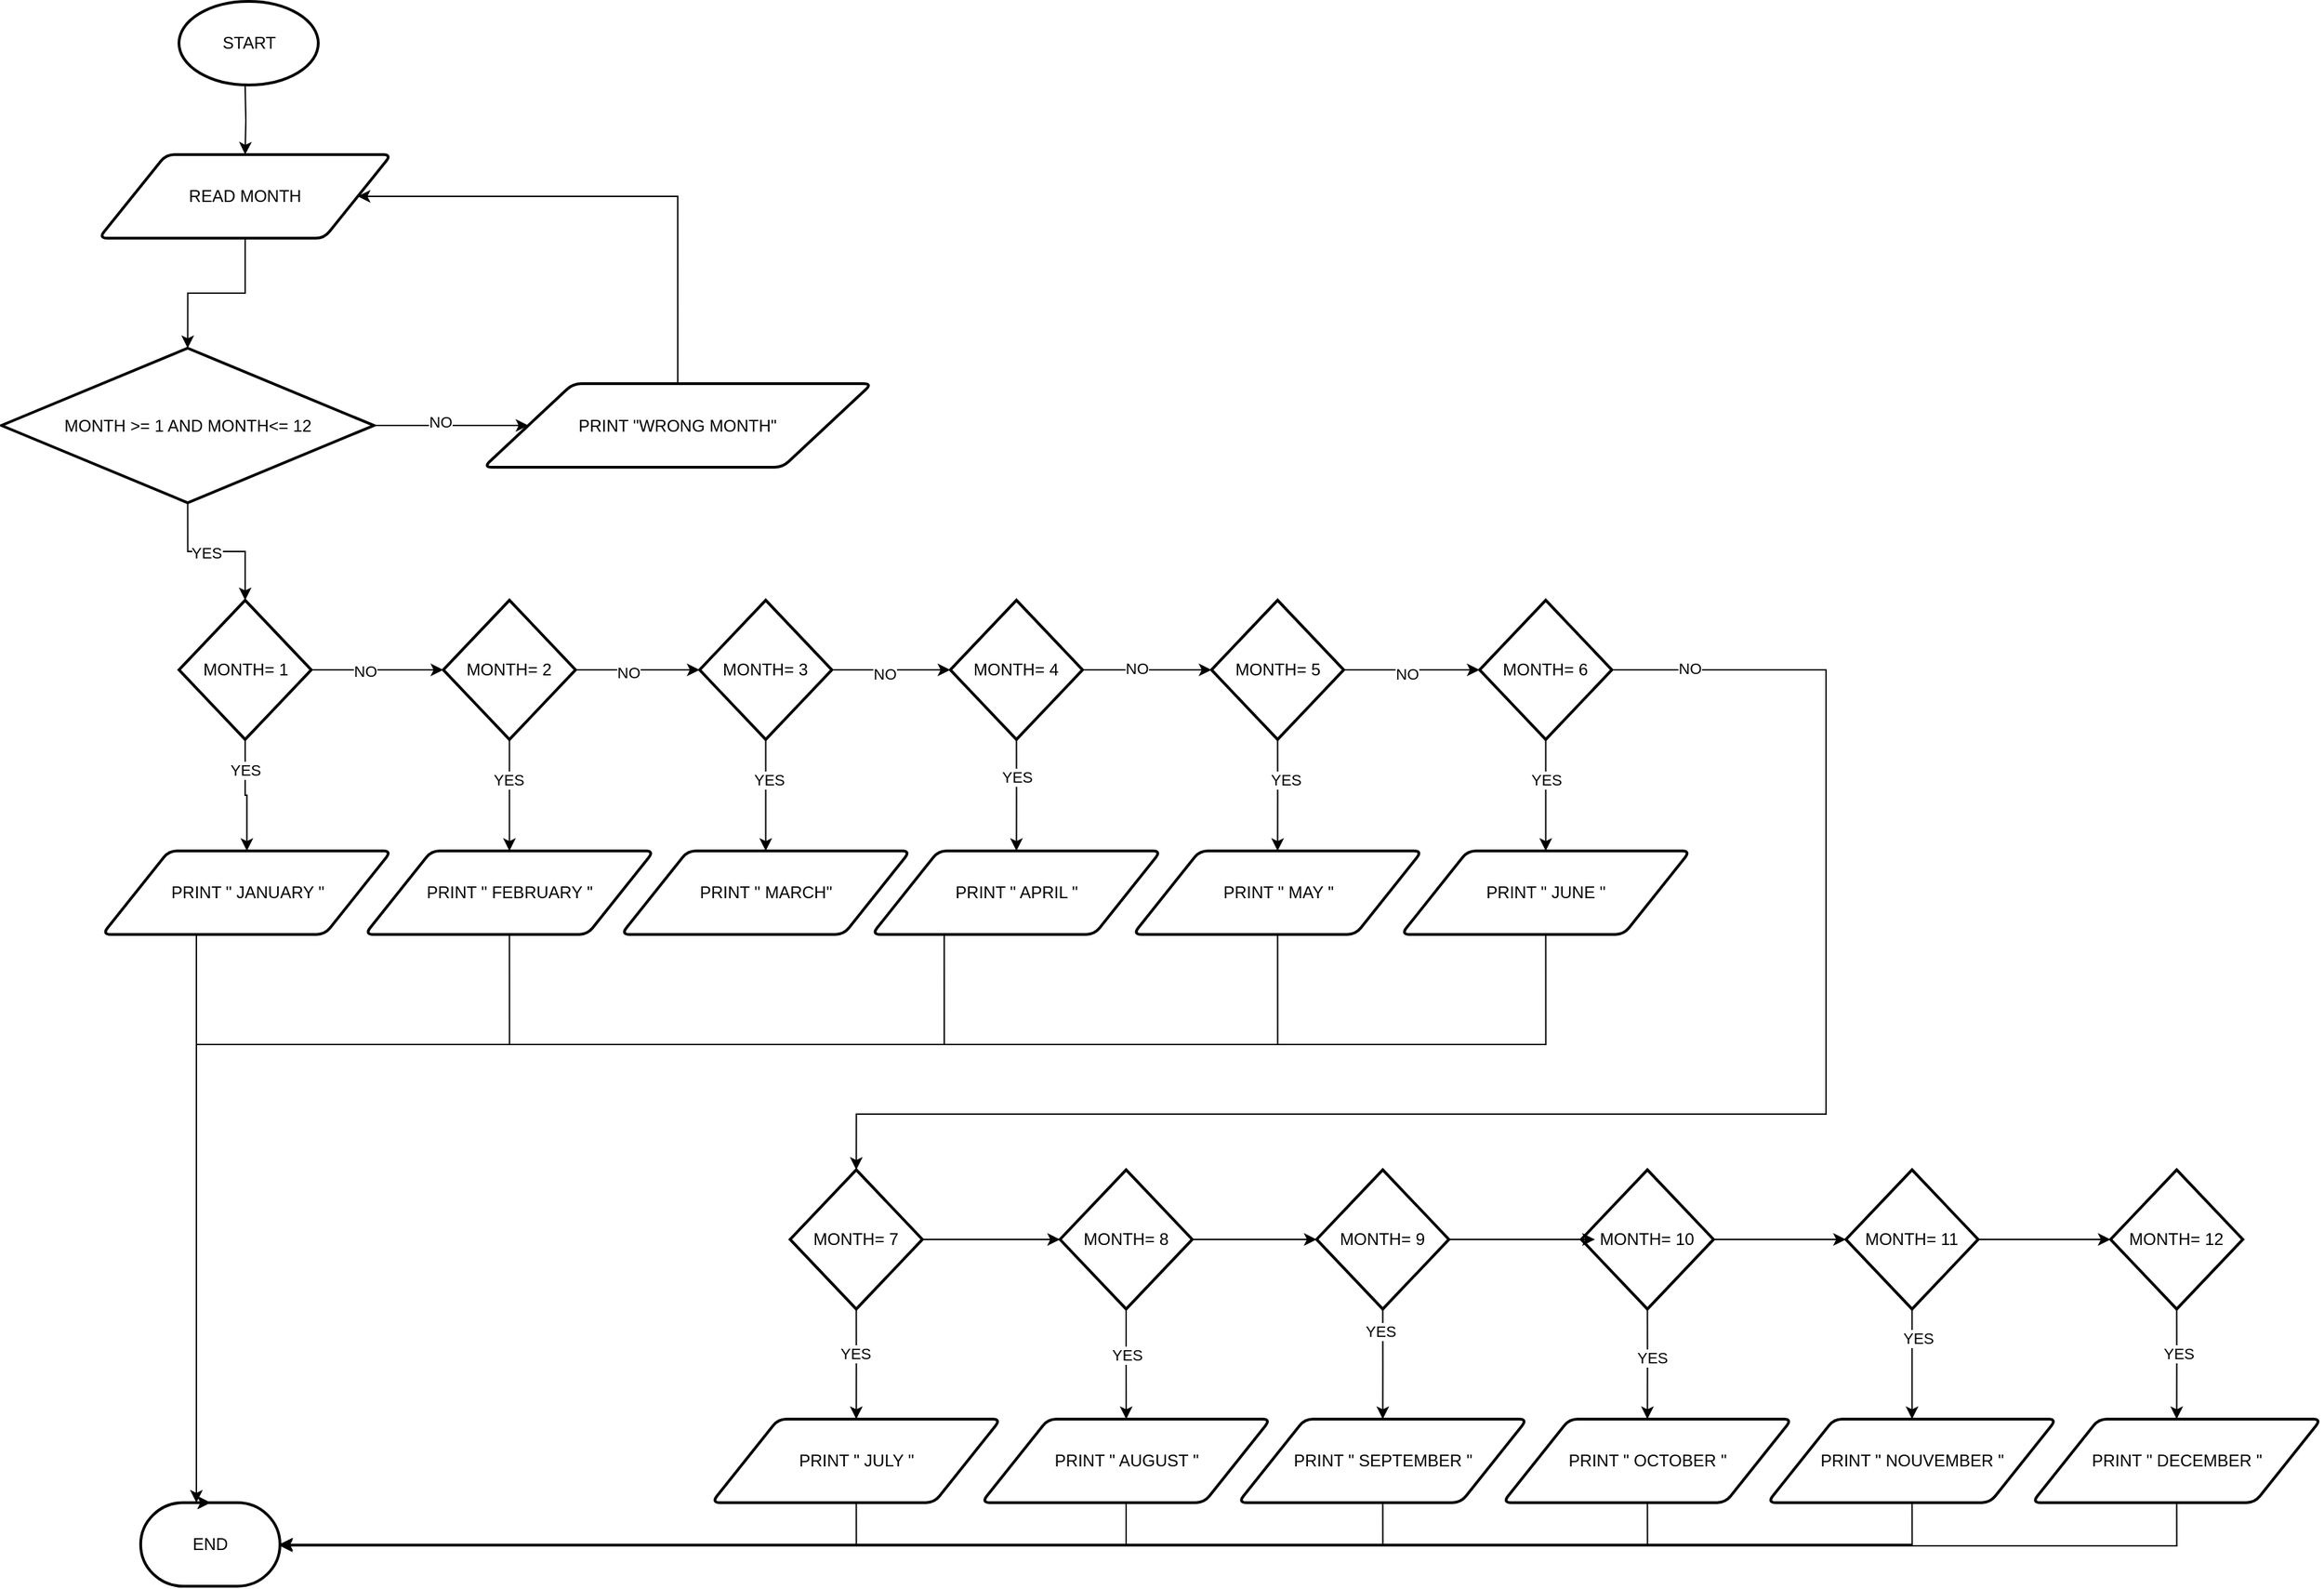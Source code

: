 <mxfile version="26.0.4">
  <diagram id="C5RBs43oDa-KdzZeNtuy" name="Page-1">
    <mxGraphModel dx="2867" dy="1178" grid="1" gridSize="10" guides="1" tooltips="1" connect="1" arrows="1" fold="1" page="1" pageScale="1" pageWidth="827" pageHeight="1169" math="0" shadow="0">
      <root>
        <mxCell id="WIyWlLk6GJQsqaUBKTNV-0" />
        <mxCell id="WIyWlLk6GJQsqaUBKTNV-1" parent="WIyWlLk6GJQsqaUBKTNV-0" />
        <mxCell id="0vWYwco79I7wmp7xxKqI-1" style="edgeStyle=orthogonalEdgeStyle;rounded=0;orthogonalLoop=1;jettySize=auto;html=1;exitX=0.5;exitY=1;exitDx=0;exitDy=0;exitPerimeter=0;entryX=0.5;entryY=0;entryDx=0;entryDy=0;" edge="1" parent="WIyWlLk6GJQsqaUBKTNV-1" target="0vWYwco79I7wmp7xxKqI-3">
          <mxGeometry relative="1" as="geometry">
            <mxPoint x="205" y="151" as="sourcePoint" />
          </mxGeometry>
        </mxCell>
        <mxCell id="0vWYwco79I7wmp7xxKqI-2" value="START" style="strokeWidth=2;html=1;shape=mxgraph.flowchart.start_1;whiteSpace=wrap;" vertex="1" parent="WIyWlLk6GJQsqaUBKTNV-1">
          <mxGeometry x="157.5" y="91" width="100" height="60" as="geometry" />
        </mxCell>
        <mxCell id="0vWYwco79I7wmp7xxKqI-3" value="READ MONTH" style="shape=parallelogram;html=1;strokeWidth=2;perimeter=parallelogramPerimeter;whiteSpace=wrap;rounded=1;arcSize=12;size=0.23;" vertex="1" parent="WIyWlLk6GJQsqaUBKTNV-1">
          <mxGeometry x="100" y="201" width="210" height="60" as="geometry" />
        </mxCell>
        <mxCell id="0vWYwco79I7wmp7xxKqI-4" style="edgeStyle=orthogonalEdgeStyle;rounded=0;orthogonalLoop=1;jettySize=auto;html=1;exitX=0.5;exitY=1;exitDx=0;exitDy=0;exitPerimeter=0;" edge="1" parent="WIyWlLk6GJQsqaUBKTNV-1" source="0vWYwco79I7wmp7xxKqI-6" target="0vWYwco79I7wmp7xxKqI-30">
          <mxGeometry relative="1" as="geometry" />
        </mxCell>
        <mxCell id="0vWYwco79I7wmp7xxKqI-5" value="YES" style="edgeLabel;html=1;align=center;verticalAlign=middle;resizable=0;points=[];" vertex="1" connectable="0" parent="0vWYwco79I7wmp7xxKqI-4">
          <mxGeometry x="-0.472" relative="1" as="geometry">
            <mxPoint as="offset" />
          </mxGeometry>
        </mxCell>
        <mxCell id="0vWYwco79I7wmp7xxKqI-6" value="MONTH= 1" style="strokeWidth=2;html=1;shape=mxgraph.flowchart.decision;whiteSpace=wrap;" vertex="1" parent="WIyWlLk6GJQsqaUBKTNV-1">
          <mxGeometry x="157.5" y="521" width="95" height="100" as="geometry" />
        </mxCell>
        <mxCell id="0vWYwco79I7wmp7xxKqI-7" style="edgeStyle=orthogonalEdgeStyle;rounded=0;orthogonalLoop=1;jettySize=auto;html=1;exitX=1;exitY=0.5;exitDx=0;exitDy=0;exitPerimeter=0;" edge="1" parent="WIyWlLk6GJQsqaUBKTNV-1" source="0vWYwco79I7wmp7xxKqI-11" target="0vWYwco79I7wmp7xxKqI-14">
          <mxGeometry relative="1" as="geometry" />
        </mxCell>
        <mxCell id="0vWYwco79I7wmp7xxKqI-8" value="NO" style="edgeLabel;html=1;align=center;verticalAlign=middle;resizable=0;points=[];" vertex="1" connectable="0" parent="0vWYwco79I7wmp7xxKqI-7">
          <mxGeometry x="-0.174" y="-2" relative="1" as="geometry">
            <mxPoint as="offset" />
          </mxGeometry>
        </mxCell>
        <mxCell id="0vWYwco79I7wmp7xxKqI-9" style="edgeStyle=orthogonalEdgeStyle;rounded=0;orthogonalLoop=1;jettySize=auto;html=1;exitX=0.5;exitY=1;exitDx=0;exitDy=0;exitPerimeter=0;entryX=0.5;entryY=0;entryDx=0;entryDy=0;" edge="1" parent="WIyWlLk6GJQsqaUBKTNV-1" source="0vWYwco79I7wmp7xxKqI-11" target="0vWYwco79I7wmp7xxKqI-29">
          <mxGeometry relative="1" as="geometry" />
        </mxCell>
        <mxCell id="0vWYwco79I7wmp7xxKqI-10" value="YES" style="edgeLabel;html=1;align=center;verticalAlign=middle;resizable=0;points=[];" vertex="1" connectable="0" parent="0vWYwco79I7wmp7xxKqI-9">
          <mxGeometry x="-0.28" y="-1" relative="1" as="geometry">
            <mxPoint as="offset" />
          </mxGeometry>
        </mxCell>
        <mxCell id="0vWYwco79I7wmp7xxKqI-11" value="MONTH= 2" style="strokeWidth=2;html=1;shape=mxgraph.flowchart.decision;whiteSpace=wrap;" vertex="1" parent="WIyWlLk6GJQsqaUBKTNV-1">
          <mxGeometry x="347.25" y="521" width="95" height="100" as="geometry" />
        </mxCell>
        <mxCell id="0vWYwco79I7wmp7xxKqI-12" style="edgeStyle=orthogonalEdgeStyle;rounded=0;orthogonalLoop=1;jettySize=auto;html=1;exitX=0.5;exitY=1;exitDx=0;exitDy=0;exitPerimeter=0;entryX=0.5;entryY=0;entryDx=0;entryDy=0;" edge="1" parent="WIyWlLk6GJQsqaUBKTNV-1" source="0vWYwco79I7wmp7xxKqI-14" target="0vWYwco79I7wmp7xxKqI-32">
          <mxGeometry relative="1" as="geometry" />
        </mxCell>
        <mxCell id="0vWYwco79I7wmp7xxKqI-13" value="YES" style="edgeLabel;html=1;align=center;verticalAlign=middle;resizable=0;points=[];" vertex="1" connectable="0" parent="0vWYwco79I7wmp7xxKqI-12">
          <mxGeometry x="-0.28" y="2" relative="1" as="geometry">
            <mxPoint as="offset" />
          </mxGeometry>
        </mxCell>
        <mxCell id="0vWYwco79I7wmp7xxKqI-14" value="MONTH= 3" style="strokeWidth=2;html=1;shape=mxgraph.flowchart.decision;whiteSpace=wrap;" vertex="1" parent="WIyWlLk6GJQsqaUBKTNV-1">
          <mxGeometry x="531.25" y="521" width="95" height="100" as="geometry" />
        </mxCell>
        <mxCell id="0vWYwco79I7wmp7xxKqI-15" style="edgeStyle=orthogonalEdgeStyle;rounded=0;orthogonalLoop=1;jettySize=auto;html=1;exitX=1;exitY=0.5;exitDx=0;exitDy=0;exitPerimeter=0;" edge="1" parent="WIyWlLk6GJQsqaUBKTNV-1" source="0vWYwco79I7wmp7xxKqI-19" target="0vWYwco79I7wmp7xxKqI-22">
          <mxGeometry relative="1" as="geometry" />
        </mxCell>
        <mxCell id="0vWYwco79I7wmp7xxKqI-16" value="NO" style="edgeLabel;html=1;align=center;verticalAlign=middle;resizable=0;points=[];" vertex="1" connectable="0" parent="0vWYwco79I7wmp7xxKqI-15">
          <mxGeometry x="-0.179" y="1" relative="1" as="geometry">
            <mxPoint as="offset" />
          </mxGeometry>
        </mxCell>
        <mxCell id="0vWYwco79I7wmp7xxKqI-17" style="edgeStyle=orthogonalEdgeStyle;rounded=0;orthogonalLoop=1;jettySize=auto;html=1;exitX=0.5;exitY=1;exitDx=0;exitDy=0;exitPerimeter=0;" edge="1" parent="WIyWlLk6GJQsqaUBKTNV-1" source="0vWYwco79I7wmp7xxKqI-19" target="0vWYwco79I7wmp7xxKqI-33">
          <mxGeometry relative="1" as="geometry" />
        </mxCell>
        <mxCell id="0vWYwco79I7wmp7xxKqI-18" value="YES" style="edgeLabel;html=1;align=center;verticalAlign=middle;resizable=0;points=[];" vertex="1" connectable="0" parent="0vWYwco79I7wmp7xxKqI-17">
          <mxGeometry x="-0.33" relative="1" as="geometry">
            <mxPoint as="offset" />
          </mxGeometry>
        </mxCell>
        <mxCell id="0vWYwco79I7wmp7xxKqI-19" value="MONTH= 4" style="strokeWidth=2;html=1;shape=mxgraph.flowchart.decision;whiteSpace=wrap;" vertex="1" parent="WIyWlLk6GJQsqaUBKTNV-1">
          <mxGeometry x="711.25" y="521" width="95" height="100" as="geometry" />
        </mxCell>
        <mxCell id="0vWYwco79I7wmp7xxKqI-20" style="edgeStyle=orthogonalEdgeStyle;rounded=0;orthogonalLoop=1;jettySize=auto;html=1;exitX=0.5;exitY=1;exitDx=0;exitDy=0;exitPerimeter=0;" edge="1" parent="WIyWlLk6GJQsqaUBKTNV-1" source="0vWYwco79I7wmp7xxKqI-22" target="0vWYwco79I7wmp7xxKqI-34">
          <mxGeometry relative="1" as="geometry" />
        </mxCell>
        <mxCell id="0vWYwco79I7wmp7xxKqI-21" value="YES" style="edgeLabel;html=1;align=center;verticalAlign=middle;resizable=0;points=[];" vertex="1" connectable="0" parent="0vWYwco79I7wmp7xxKqI-20">
          <mxGeometry x="-0.28" y="5" relative="1" as="geometry">
            <mxPoint as="offset" />
          </mxGeometry>
        </mxCell>
        <mxCell id="0vWYwco79I7wmp7xxKqI-22" value="MONTH= 5" style="strokeWidth=2;html=1;shape=mxgraph.flowchart.decision;whiteSpace=wrap;" vertex="1" parent="WIyWlLk6GJQsqaUBKTNV-1">
          <mxGeometry x="898.75" y="521" width="95" height="100" as="geometry" />
        </mxCell>
        <mxCell id="0vWYwco79I7wmp7xxKqI-23" style="edgeStyle=orthogonalEdgeStyle;rounded=0;orthogonalLoop=1;jettySize=auto;html=1;exitX=0.5;exitY=1;exitDx=0;exitDy=0;exitPerimeter=0;entryX=0.5;entryY=0;entryDx=0;entryDy=0;" edge="1" parent="WIyWlLk6GJQsqaUBKTNV-1" source="0vWYwco79I7wmp7xxKqI-25" target="0vWYwco79I7wmp7xxKqI-36">
          <mxGeometry relative="1" as="geometry" />
        </mxCell>
        <mxCell id="0vWYwco79I7wmp7xxKqI-24" value="YES" style="edgeLabel;html=1;align=center;verticalAlign=middle;resizable=0;points=[];" vertex="1" connectable="0" parent="0vWYwco79I7wmp7xxKqI-23">
          <mxGeometry x="-0.28" relative="1" as="geometry">
            <mxPoint as="offset" />
          </mxGeometry>
        </mxCell>
        <mxCell id="0vWYwco79I7wmp7xxKqI-25" value="MONTH= 6" style="strokeWidth=2;html=1;shape=mxgraph.flowchart.decision;whiteSpace=wrap;" vertex="1" parent="WIyWlLk6GJQsqaUBKTNV-1">
          <mxGeometry x="1091.25" y="521" width="95" height="100" as="geometry" />
        </mxCell>
        <mxCell id="0vWYwco79I7wmp7xxKqI-29" value="PRINT &quot; FEBRUARY &quot;" style="shape=parallelogram;html=1;strokeWidth=2;perimeter=parallelogramPerimeter;whiteSpace=wrap;rounded=1;arcSize=12;size=0.23;" vertex="1" parent="WIyWlLk6GJQsqaUBKTNV-1">
          <mxGeometry x="291" y="701" width="207.5" height="60" as="geometry" />
        </mxCell>
        <mxCell id="0vWYwco79I7wmp7xxKqI-116" style="edgeStyle=orthogonalEdgeStyle;rounded=0;orthogonalLoop=1;jettySize=auto;html=1;exitX=0.5;exitY=1;exitDx=0;exitDy=0;" edge="1" parent="WIyWlLk6GJQsqaUBKTNV-1" source="0vWYwco79I7wmp7xxKqI-30" target="0vWYwco79I7wmp7xxKqI-109">
          <mxGeometry relative="1" as="geometry">
            <Array as="points">
              <mxPoint x="170" y="761" />
            </Array>
          </mxGeometry>
        </mxCell>
        <mxCell id="0vWYwco79I7wmp7xxKqI-30" value="PRINT &quot; JANUARY &quot;" style="shape=parallelogram;html=1;strokeWidth=2;perimeter=parallelogramPerimeter;whiteSpace=wrap;rounded=1;arcSize=12;size=0.23;" vertex="1" parent="WIyWlLk6GJQsqaUBKTNV-1">
          <mxGeometry x="102.5" y="701" width="207.5" height="60" as="geometry" />
        </mxCell>
        <mxCell id="0vWYwco79I7wmp7xxKqI-32" value="PRINT &quot; MARCH&quot;" style="shape=parallelogram;html=1;strokeWidth=2;perimeter=parallelogramPerimeter;whiteSpace=wrap;rounded=1;arcSize=12;size=0.23;" vertex="1" parent="WIyWlLk6GJQsqaUBKTNV-1">
          <mxGeometry x="475" y="701" width="207.5" height="60" as="geometry" />
        </mxCell>
        <mxCell id="0vWYwco79I7wmp7xxKqI-33" value="PRINT &quot; APRIL &quot;" style="shape=parallelogram;html=1;strokeWidth=2;perimeter=parallelogramPerimeter;whiteSpace=wrap;rounded=1;arcSize=12;size=0.23;" vertex="1" parent="WIyWlLk6GJQsqaUBKTNV-1">
          <mxGeometry x="655" y="701" width="207.5" height="60" as="geometry" />
        </mxCell>
        <mxCell id="0vWYwco79I7wmp7xxKqI-34" value="PRINT &quot; MAY &quot;" style="shape=parallelogram;html=1;strokeWidth=2;perimeter=parallelogramPerimeter;whiteSpace=wrap;rounded=1;arcSize=12;size=0.23;" vertex="1" parent="WIyWlLk6GJQsqaUBKTNV-1">
          <mxGeometry x="842.5" y="701" width="207.5" height="60" as="geometry" />
        </mxCell>
        <mxCell id="0vWYwco79I7wmp7xxKqI-36" value="PRINT &quot; JUNE &quot;" style="shape=parallelogram;html=1;strokeWidth=2;perimeter=parallelogramPerimeter;whiteSpace=wrap;rounded=1;arcSize=12;size=0.23;" vertex="1" parent="WIyWlLk6GJQsqaUBKTNV-1">
          <mxGeometry x="1035" y="701" width="207.5" height="60" as="geometry" />
        </mxCell>
        <mxCell id="0vWYwco79I7wmp7xxKqI-38" style="edgeStyle=orthogonalEdgeStyle;rounded=0;orthogonalLoop=1;jettySize=auto;html=1;exitX=1;exitY=0.5;exitDx=0;exitDy=0;exitPerimeter=0;entryX=0;entryY=0.5;entryDx=0;entryDy=0;entryPerimeter=0;" edge="1" parent="WIyWlLk6GJQsqaUBKTNV-1" source="0vWYwco79I7wmp7xxKqI-6" target="0vWYwco79I7wmp7xxKqI-11">
          <mxGeometry relative="1" as="geometry" />
        </mxCell>
        <mxCell id="0vWYwco79I7wmp7xxKqI-39" value="NO" style="edgeLabel;html=1;align=center;verticalAlign=middle;resizable=0;points=[];" vertex="1" connectable="0" parent="0vWYwco79I7wmp7xxKqI-38">
          <mxGeometry x="-0.187" y="-1" relative="1" as="geometry">
            <mxPoint as="offset" />
          </mxGeometry>
        </mxCell>
        <mxCell id="0vWYwco79I7wmp7xxKqI-40" style="edgeStyle=orthogonalEdgeStyle;rounded=0;orthogonalLoop=1;jettySize=auto;html=1;exitX=1;exitY=0.5;exitDx=0;exitDy=0;exitPerimeter=0;entryX=0;entryY=0.5;entryDx=0;entryDy=0;entryPerimeter=0;" edge="1" parent="WIyWlLk6GJQsqaUBKTNV-1" source="0vWYwco79I7wmp7xxKqI-14" target="0vWYwco79I7wmp7xxKqI-19">
          <mxGeometry relative="1" as="geometry" />
        </mxCell>
        <mxCell id="0vWYwco79I7wmp7xxKqI-41" value="NO" style="edgeLabel;html=1;align=center;verticalAlign=middle;resizable=0;points=[];" vertex="1" connectable="0" parent="0vWYwco79I7wmp7xxKqI-40">
          <mxGeometry x="-0.112" y="-3" relative="1" as="geometry">
            <mxPoint as="offset" />
          </mxGeometry>
        </mxCell>
        <mxCell id="0vWYwco79I7wmp7xxKqI-42" style="edgeStyle=orthogonalEdgeStyle;rounded=0;orthogonalLoop=1;jettySize=auto;html=1;exitX=1;exitY=0.5;exitDx=0;exitDy=0;exitPerimeter=0;entryX=0;entryY=0.5;entryDx=0;entryDy=0;entryPerimeter=0;" edge="1" parent="WIyWlLk6GJQsqaUBKTNV-1" source="0vWYwco79I7wmp7xxKqI-22" target="0vWYwco79I7wmp7xxKqI-25">
          <mxGeometry relative="1" as="geometry" />
        </mxCell>
        <mxCell id="0vWYwco79I7wmp7xxKqI-43" value="NO" style="edgeLabel;html=1;align=center;verticalAlign=middle;resizable=0;points=[];" vertex="1" connectable="0" parent="0vWYwco79I7wmp7xxKqI-42">
          <mxGeometry x="-0.088" y="-3" relative="1" as="geometry">
            <mxPoint as="offset" />
          </mxGeometry>
        </mxCell>
        <mxCell id="0vWYwco79I7wmp7xxKqI-52" style="edgeStyle=orthogonalEdgeStyle;rounded=0;orthogonalLoop=1;jettySize=auto;html=1;exitX=1;exitY=0.5;exitDx=0;exitDy=0;exitPerimeter=0;entryX=0;entryY=0.5;entryDx=0;entryDy=0;" edge="1" parent="WIyWlLk6GJQsqaUBKTNV-1" source="0vWYwco79I7wmp7xxKqI-54" target="0vWYwco79I7wmp7xxKqI-59">
          <mxGeometry relative="1" as="geometry">
            <Array as="points">
              <mxPoint x="337" y="396" />
              <mxPoint x="408" y="396" />
            </Array>
          </mxGeometry>
        </mxCell>
        <mxCell id="0vWYwco79I7wmp7xxKqI-53" value="NO" style="edgeLabel;html=1;align=center;verticalAlign=middle;resizable=0;points=[];" vertex="1" connectable="0" parent="0vWYwco79I7wmp7xxKqI-52">
          <mxGeometry x="-0.141" y="3" relative="1" as="geometry">
            <mxPoint as="offset" />
          </mxGeometry>
        </mxCell>
        <mxCell id="0vWYwco79I7wmp7xxKqI-54" value="MONTH &amp;gt;= 1 AND MONTH&amp;lt;= 12" style="strokeWidth=2;html=1;shape=mxgraph.flowchart.decision;whiteSpace=wrap;" vertex="1" parent="WIyWlLk6GJQsqaUBKTNV-1">
          <mxGeometry x="30" y="340" width="267.5" height="111" as="geometry" />
        </mxCell>
        <mxCell id="0vWYwco79I7wmp7xxKqI-55" style="edgeStyle=orthogonalEdgeStyle;rounded=0;orthogonalLoop=1;jettySize=auto;html=1;exitX=0.5;exitY=1;exitDx=0;exitDy=0;entryX=0.5;entryY=0;entryDx=0;entryDy=0;entryPerimeter=0;" edge="1" parent="WIyWlLk6GJQsqaUBKTNV-1" source="0vWYwco79I7wmp7xxKqI-3" target="0vWYwco79I7wmp7xxKqI-54">
          <mxGeometry relative="1" as="geometry" />
        </mxCell>
        <mxCell id="0vWYwco79I7wmp7xxKqI-56" style="edgeStyle=orthogonalEdgeStyle;rounded=0;orthogonalLoop=1;jettySize=auto;html=1;exitX=0.5;exitY=1;exitDx=0;exitDy=0;exitPerimeter=0;entryX=0.5;entryY=0;entryDx=0;entryDy=0;entryPerimeter=0;" edge="1" parent="WIyWlLk6GJQsqaUBKTNV-1" source="0vWYwco79I7wmp7xxKqI-54" target="0vWYwco79I7wmp7xxKqI-6">
          <mxGeometry relative="1" as="geometry" />
        </mxCell>
        <mxCell id="0vWYwco79I7wmp7xxKqI-57" value="YES" style="edgeLabel;html=1;align=center;verticalAlign=middle;resizable=0;points=[];" vertex="1" connectable="0" parent="0vWYwco79I7wmp7xxKqI-56">
          <mxGeometry x="-0.141" y="-1" relative="1" as="geometry">
            <mxPoint as="offset" />
          </mxGeometry>
        </mxCell>
        <mxCell id="0vWYwco79I7wmp7xxKqI-58" style="edgeStyle=orthogonalEdgeStyle;rounded=0;orthogonalLoop=1;jettySize=auto;html=1;exitX=0.5;exitY=0;exitDx=0;exitDy=0;entryX=1;entryY=0.5;entryDx=0;entryDy=0;" edge="1" parent="WIyWlLk6GJQsqaUBKTNV-1" source="0vWYwco79I7wmp7xxKqI-59" target="0vWYwco79I7wmp7xxKqI-3">
          <mxGeometry relative="1" as="geometry">
            <Array as="points">
              <mxPoint x="516" y="231" />
            </Array>
          </mxGeometry>
        </mxCell>
        <mxCell id="0vWYwco79I7wmp7xxKqI-59" value="PRINT &quot;WRONG MONTH&quot;" style="shape=parallelogram;html=1;strokeWidth=2;perimeter=parallelogramPerimeter;whiteSpace=wrap;rounded=1;arcSize=12;size=0.23;" vertex="1" parent="WIyWlLk6GJQsqaUBKTNV-1">
          <mxGeometry x="376.25" y="365.5" width="278.75" height="60" as="geometry" />
        </mxCell>
        <mxCell id="0vWYwco79I7wmp7xxKqI-85" style="edgeStyle=orthogonalEdgeStyle;rounded=0;orthogonalLoop=1;jettySize=auto;html=1;exitX=0.5;exitY=1;exitDx=0;exitDy=0;exitPerimeter=0;" edge="1" parent="WIyWlLk6GJQsqaUBKTNV-1" source="0vWYwco79I7wmp7xxKqI-87" target="0vWYwco79I7wmp7xxKqI-88">
          <mxGeometry relative="1" as="geometry" />
        </mxCell>
        <mxCell id="0vWYwco79I7wmp7xxKqI-86" value="YES" style="edgeLabel;html=1;align=center;verticalAlign=middle;resizable=0;points=[];" vertex="1" connectable="0" parent="0vWYwco79I7wmp7xxKqI-85">
          <mxGeometry x="-0.208" y="-1" relative="1" as="geometry">
            <mxPoint as="offset" />
          </mxGeometry>
        </mxCell>
        <mxCell id="0vWYwco79I7wmp7xxKqI-87" value="MONTH= 7" style="strokeWidth=2;html=1;shape=mxgraph.flowchart.decision;whiteSpace=wrap;" vertex="1" parent="WIyWlLk6GJQsqaUBKTNV-1">
          <mxGeometry x="596.25" y="930" width="95" height="100" as="geometry" />
        </mxCell>
        <mxCell id="0vWYwco79I7wmp7xxKqI-110" style="edgeStyle=orthogonalEdgeStyle;rounded=0;orthogonalLoop=1;jettySize=auto;html=1;exitX=0.5;exitY=1;exitDx=0;exitDy=0;" edge="1" parent="WIyWlLk6GJQsqaUBKTNV-1" source="0vWYwco79I7wmp7xxKqI-88" target="0vWYwco79I7wmp7xxKqI-109">
          <mxGeometry relative="1" as="geometry" />
        </mxCell>
        <mxCell id="0vWYwco79I7wmp7xxKqI-88" value="PRINT &quot; JULY &quot;" style="shape=parallelogram;html=1;strokeWidth=2;perimeter=parallelogramPerimeter;whiteSpace=wrap;rounded=1;arcSize=12;size=0.23;" vertex="1" parent="WIyWlLk6GJQsqaUBKTNV-1">
          <mxGeometry x="540" y="1109" width="207.5" height="60" as="geometry" />
        </mxCell>
        <mxCell id="0vWYwco79I7wmp7xxKqI-89" style="edgeStyle=orthogonalEdgeStyle;rounded=0;orthogonalLoop=1;jettySize=auto;html=1;exitX=0.5;exitY=1;exitDx=0;exitDy=0;exitPerimeter=0;" edge="1" parent="WIyWlLk6GJQsqaUBKTNV-1" source="0vWYwco79I7wmp7xxKqI-90" target="0vWYwco79I7wmp7xxKqI-91">
          <mxGeometry relative="1" as="geometry" />
        </mxCell>
        <mxCell id="0vWYwco79I7wmp7xxKqI-123" value="YES" style="edgeLabel;html=1;align=center;verticalAlign=middle;resizable=0;points=[];" vertex="1" connectable="0" parent="0vWYwco79I7wmp7xxKqI-89">
          <mxGeometry x="-0.179" relative="1" as="geometry">
            <mxPoint as="offset" />
          </mxGeometry>
        </mxCell>
        <mxCell id="0vWYwco79I7wmp7xxKqI-90" value="MONTH= 8" style="strokeWidth=2;html=1;shape=mxgraph.flowchart.decision;whiteSpace=wrap;" vertex="1" parent="WIyWlLk6GJQsqaUBKTNV-1">
          <mxGeometry x="790" y="930" width="95" height="100" as="geometry" />
        </mxCell>
        <mxCell id="0vWYwco79I7wmp7xxKqI-91" value="PRINT &quot; AUGUST &quot;" style="shape=parallelogram;html=1;strokeWidth=2;perimeter=parallelogramPerimeter;whiteSpace=wrap;rounded=1;arcSize=12;size=0.23;" vertex="1" parent="WIyWlLk6GJQsqaUBKTNV-1">
          <mxGeometry x="733.75" y="1109" width="207.5" height="60" as="geometry" />
        </mxCell>
        <mxCell id="0vWYwco79I7wmp7xxKqI-92" style="edgeStyle=orthogonalEdgeStyle;rounded=0;orthogonalLoop=1;jettySize=auto;html=1;exitX=0.5;exitY=1;exitDx=0;exitDy=0;exitPerimeter=0;" edge="1" parent="WIyWlLk6GJQsqaUBKTNV-1" source="0vWYwco79I7wmp7xxKqI-93" target="0vWYwco79I7wmp7xxKqI-94">
          <mxGeometry relative="1" as="geometry" />
        </mxCell>
        <mxCell id="0vWYwco79I7wmp7xxKqI-124" value="YES" style="edgeLabel;html=1;align=center;verticalAlign=middle;resizable=0;points=[];" vertex="1" connectable="0" parent="0vWYwco79I7wmp7xxKqI-92">
          <mxGeometry x="-0.592" y="-2" relative="1" as="geometry">
            <mxPoint as="offset" />
          </mxGeometry>
        </mxCell>
        <mxCell id="0vWYwco79I7wmp7xxKqI-93" value="MONTH= 9" style="strokeWidth=2;html=1;shape=mxgraph.flowchart.decision;whiteSpace=wrap;" vertex="1" parent="WIyWlLk6GJQsqaUBKTNV-1">
          <mxGeometry x="974.25" y="930" width="95" height="100" as="geometry" />
        </mxCell>
        <mxCell id="0vWYwco79I7wmp7xxKqI-94" value="PRINT &quot; SEPTEMBER &quot;" style="shape=parallelogram;html=1;strokeWidth=2;perimeter=parallelogramPerimeter;whiteSpace=wrap;rounded=1;arcSize=12;size=0.23;" vertex="1" parent="WIyWlLk6GJQsqaUBKTNV-1">
          <mxGeometry x="918" y="1109" width="207.5" height="60" as="geometry" />
        </mxCell>
        <mxCell id="0vWYwco79I7wmp7xxKqI-95" style="edgeStyle=orthogonalEdgeStyle;rounded=0;orthogonalLoop=1;jettySize=auto;html=1;exitX=0.5;exitY=1;exitDx=0;exitDy=0;exitPerimeter=0;" edge="1" parent="WIyWlLk6GJQsqaUBKTNV-1" source="0vWYwco79I7wmp7xxKqI-96" target="0vWYwco79I7wmp7xxKqI-97">
          <mxGeometry relative="1" as="geometry" />
        </mxCell>
        <mxCell id="0vWYwco79I7wmp7xxKqI-125" value="YES" style="edgeLabel;html=1;align=center;verticalAlign=middle;resizable=0;points=[];" vertex="1" connectable="0" parent="0vWYwco79I7wmp7xxKqI-95">
          <mxGeometry x="-0.123" y="3" relative="1" as="geometry">
            <mxPoint as="offset" />
          </mxGeometry>
        </mxCell>
        <mxCell id="0vWYwco79I7wmp7xxKqI-96" value="MONTH= 10" style="strokeWidth=2;html=1;shape=mxgraph.flowchart.decision;whiteSpace=wrap;" vertex="1" parent="WIyWlLk6GJQsqaUBKTNV-1">
          <mxGeometry x="1164.25" y="930" width="95" height="100" as="geometry" />
        </mxCell>
        <mxCell id="0vWYwco79I7wmp7xxKqI-97" value="PRINT &quot; OCTOBER &quot;" style="shape=parallelogram;html=1;strokeWidth=2;perimeter=parallelogramPerimeter;whiteSpace=wrap;rounded=1;arcSize=12;size=0.23;" vertex="1" parent="WIyWlLk6GJQsqaUBKTNV-1">
          <mxGeometry x="1108" y="1109" width="207.5" height="60" as="geometry" />
        </mxCell>
        <mxCell id="0vWYwco79I7wmp7xxKqI-98" style="edgeStyle=orthogonalEdgeStyle;rounded=0;orthogonalLoop=1;jettySize=auto;html=1;exitX=0.5;exitY=1;exitDx=0;exitDy=0;exitPerimeter=0;entryX=0.5;entryY=0;entryDx=0;entryDy=0;" edge="1" parent="WIyWlLk6GJQsqaUBKTNV-1" source="0vWYwco79I7wmp7xxKqI-99" target="0vWYwco79I7wmp7xxKqI-100">
          <mxGeometry relative="1" as="geometry" />
        </mxCell>
        <mxCell id="0vWYwco79I7wmp7xxKqI-126" value="YES" style="edgeLabel;html=1;align=center;verticalAlign=middle;resizable=0;points=[];" vertex="1" connectable="0" parent="0vWYwco79I7wmp7xxKqI-98">
          <mxGeometry x="-0.483" y="4" relative="1" as="geometry">
            <mxPoint as="offset" />
          </mxGeometry>
        </mxCell>
        <mxCell id="0vWYwco79I7wmp7xxKqI-99" value="MONTH= 11" style="strokeWidth=2;html=1;shape=mxgraph.flowchart.decision;whiteSpace=wrap;" vertex="1" parent="WIyWlLk6GJQsqaUBKTNV-1">
          <mxGeometry x="1354.25" y="930" width="95" height="100" as="geometry" />
        </mxCell>
        <mxCell id="0vWYwco79I7wmp7xxKqI-100" value="PRINT &quot; NOUVEMBER &quot;" style="shape=parallelogram;html=1;strokeWidth=2;perimeter=parallelogramPerimeter;whiteSpace=wrap;rounded=1;arcSize=12;size=0.23;" vertex="1" parent="WIyWlLk6GJQsqaUBKTNV-1">
          <mxGeometry x="1298" y="1109" width="207.5" height="60" as="geometry" />
        </mxCell>
        <mxCell id="0vWYwco79I7wmp7xxKqI-101" style="edgeStyle=orthogonalEdgeStyle;rounded=0;orthogonalLoop=1;jettySize=auto;html=1;exitX=1;exitY=0.5;exitDx=0;exitDy=0;exitPerimeter=0;entryX=0;entryY=0.5;entryDx=0;entryDy=0;entryPerimeter=0;" edge="1" parent="WIyWlLk6GJQsqaUBKTNV-1" source="0vWYwco79I7wmp7xxKqI-87" target="0vWYwco79I7wmp7xxKqI-90">
          <mxGeometry relative="1" as="geometry" />
        </mxCell>
        <mxCell id="0vWYwco79I7wmp7xxKqI-102" style="edgeStyle=orthogonalEdgeStyle;rounded=0;orthogonalLoop=1;jettySize=auto;html=1;exitX=1;exitY=0.5;exitDx=0;exitDy=0;exitPerimeter=0;entryX=0;entryY=0.5;entryDx=0;entryDy=0;entryPerimeter=0;" edge="1" parent="WIyWlLk6GJQsqaUBKTNV-1" source="0vWYwco79I7wmp7xxKqI-90" target="0vWYwco79I7wmp7xxKqI-93">
          <mxGeometry relative="1" as="geometry" />
        </mxCell>
        <mxCell id="0vWYwco79I7wmp7xxKqI-103" style="edgeStyle=orthogonalEdgeStyle;rounded=0;orthogonalLoop=1;jettySize=auto;html=1;exitX=1;exitY=0.5;exitDx=0;exitDy=0;exitPerimeter=0;entryX=0.103;entryY=0.5;entryDx=0;entryDy=0;entryPerimeter=0;" edge="1" parent="WIyWlLk6GJQsqaUBKTNV-1" source="0vWYwco79I7wmp7xxKqI-93" target="0vWYwco79I7wmp7xxKqI-96">
          <mxGeometry relative="1" as="geometry" />
        </mxCell>
        <mxCell id="0vWYwco79I7wmp7xxKqI-104" style="edgeStyle=orthogonalEdgeStyle;rounded=0;orthogonalLoop=1;jettySize=auto;html=1;exitX=1;exitY=0.5;exitDx=0;exitDy=0;exitPerimeter=0;entryX=0;entryY=0.5;entryDx=0;entryDy=0;entryPerimeter=0;" edge="1" parent="WIyWlLk6GJQsqaUBKTNV-1" source="0vWYwco79I7wmp7xxKqI-96" target="0vWYwco79I7wmp7xxKqI-99">
          <mxGeometry relative="1" as="geometry" />
        </mxCell>
        <mxCell id="0vWYwco79I7wmp7xxKqI-105" style="edgeStyle=orthogonalEdgeStyle;rounded=0;orthogonalLoop=1;jettySize=auto;html=1;exitX=0.5;exitY=1;exitDx=0;exitDy=0;exitPerimeter=0;" edge="1" parent="WIyWlLk6GJQsqaUBKTNV-1" source="0vWYwco79I7wmp7xxKqI-106" target="0vWYwco79I7wmp7xxKqI-107">
          <mxGeometry relative="1" as="geometry" />
        </mxCell>
        <mxCell id="0vWYwco79I7wmp7xxKqI-127" value="YES" style="edgeLabel;html=1;align=center;verticalAlign=middle;resizable=0;points=[];" vertex="1" connectable="0" parent="0vWYwco79I7wmp7xxKqI-105">
          <mxGeometry x="-0.195" y="1" relative="1" as="geometry">
            <mxPoint as="offset" />
          </mxGeometry>
        </mxCell>
        <mxCell id="0vWYwco79I7wmp7xxKqI-106" value="MONTH= 12" style="strokeWidth=2;html=1;shape=mxgraph.flowchart.decision;whiteSpace=wrap;" vertex="1" parent="WIyWlLk6GJQsqaUBKTNV-1">
          <mxGeometry x="1544.25" y="930" width="95" height="100" as="geometry" />
        </mxCell>
        <mxCell id="0vWYwco79I7wmp7xxKqI-115" style="edgeStyle=orthogonalEdgeStyle;rounded=0;orthogonalLoop=1;jettySize=auto;html=1;exitX=0.5;exitY=1;exitDx=0;exitDy=0;" edge="1" parent="WIyWlLk6GJQsqaUBKTNV-1" source="0vWYwco79I7wmp7xxKqI-107" target="0vWYwco79I7wmp7xxKqI-109">
          <mxGeometry relative="1" as="geometry">
            <Array as="points">
              <mxPoint x="1592" y="1200" />
            </Array>
          </mxGeometry>
        </mxCell>
        <mxCell id="0vWYwco79I7wmp7xxKqI-107" value="PRINT &quot; DECEMBER &quot;" style="shape=parallelogram;html=1;strokeWidth=2;perimeter=parallelogramPerimeter;whiteSpace=wrap;rounded=1;arcSize=12;size=0.23;" vertex="1" parent="WIyWlLk6GJQsqaUBKTNV-1">
          <mxGeometry x="1488" y="1109" width="207.5" height="60" as="geometry" />
        </mxCell>
        <mxCell id="0vWYwco79I7wmp7xxKqI-108" style="edgeStyle=orthogonalEdgeStyle;rounded=0;orthogonalLoop=1;jettySize=auto;html=1;exitX=1;exitY=0.5;exitDx=0;exitDy=0;exitPerimeter=0;entryX=0;entryY=0.5;entryDx=0;entryDy=0;entryPerimeter=0;" edge="1" parent="WIyWlLk6GJQsqaUBKTNV-1" source="0vWYwco79I7wmp7xxKqI-99" target="0vWYwco79I7wmp7xxKqI-106">
          <mxGeometry relative="1" as="geometry" />
        </mxCell>
        <mxCell id="0vWYwco79I7wmp7xxKqI-109" value="END" style="strokeWidth=2;html=1;shape=mxgraph.flowchart.terminator;whiteSpace=wrap;" vertex="1" parent="WIyWlLk6GJQsqaUBKTNV-1">
          <mxGeometry x="130" y="1169" width="100" height="60" as="geometry" />
        </mxCell>
        <mxCell id="0vWYwco79I7wmp7xxKqI-111" style="edgeStyle=orthogonalEdgeStyle;rounded=0;orthogonalLoop=1;jettySize=auto;html=1;exitX=0.5;exitY=1;exitDx=0;exitDy=0;entryX=1;entryY=0.5;entryDx=0;entryDy=0;entryPerimeter=0;" edge="1" parent="WIyWlLk6GJQsqaUBKTNV-1" source="0vWYwco79I7wmp7xxKqI-91" target="0vWYwco79I7wmp7xxKqI-109">
          <mxGeometry relative="1" as="geometry" />
        </mxCell>
        <mxCell id="0vWYwco79I7wmp7xxKqI-112" style="edgeStyle=orthogonalEdgeStyle;rounded=0;orthogonalLoop=1;jettySize=auto;html=1;exitX=0.5;exitY=1;exitDx=0;exitDy=0;entryX=1;entryY=0.5;entryDx=0;entryDy=0;entryPerimeter=0;" edge="1" parent="WIyWlLk6GJQsqaUBKTNV-1" source="0vWYwco79I7wmp7xxKqI-94" target="0vWYwco79I7wmp7xxKqI-109">
          <mxGeometry relative="1" as="geometry" />
        </mxCell>
        <mxCell id="0vWYwco79I7wmp7xxKqI-113" style="edgeStyle=orthogonalEdgeStyle;rounded=0;orthogonalLoop=1;jettySize=auto;html=1;exitX=0.5;exitY=1;exitDx=0;exitDy=0;entryX=1;entryY=0.5;entryDx=0;entryDy=0;entryPerimeter=0;" edge="1" parent="WIyWlLk6GJQsqaUBKTNV-1" source="0vWYwco79I7wmp7xxKqI-97" target="0vWYwco79I7wmp7xxKqI-109">
          <mxGeometry relative="1" as="geometry" />
        </mxCell>
        <mxCell id="0vWYwco79I7wmp7xxKqI-114" style="edgeStyle=orthogonalEdgeStyle;rounded=0;orthogonalLoop=1;jettySize=auto;html=1;exitX=0.5;exitY=1;exitDx=0;exitDy=0;entryX=1;entryY=0.5;entryDx=0;entryDy=0;entryPerimeter=0;" edge="1" parent="WIyWlLk6GJQsqaUBKTNV-1" source="0vWYwco79I7wmp7xxKqI-100" target="0vWYwco79I7wmp7xxKqI-109">
          <mxGeometry relative="1" as="geometry" />
        </mxCell>
        <mxCell id="0vWYwco79I7wmp7xxKqI-117" style="edgeStyle=orthogonalEdgeStyle;rounded=0;orthogonalLoop=1;jettySize=auto;html=1;exitX=0.5;exitY=1;exitDx=0;exitDy=0;entryX=0.5;entryY=0;entryDx=0;entryDy=0;entryPerimeter=0;" edge="1" parent="WIyWlLk6GJQsqaUBKTNV-1" source="0vWYwco79I7wmp7xxKqI-29" target="0vWYwco79I7wmp7xxKqI-109">
          <mxGeometry relative="1" as="geometry">
            <Array as="points">
              <mxPoint x="395" y="840" />
              <mxPoint x="170" y="840" />
            </Array>
          </mxGeometry>
        </mxCell>
        <mxCell id="0vWYwco79I7wmp7xxKqI-118" style="edgeStyle=orthogonalEdgeStyle;rounded=0;orthogonalLoop=1;jettySize=auto;html=1;exitX=0.25;exitY=1;exitDx=0;exitDy=0;entryX=0.5;entryY=0;entryDx=0;entryDy=0;entryPerimeter=0;" edge="1" parent="WIyWlLk6GJQsqaUBKTNV-1" source="0vWYwco79I7wmp7xxKqI-33" target="0vWYwco79I7wmp7xxKqI-109">
          <mxGeometry relative="1" as="geometry">
            <Array as="points">
              <mxPoint x="707" y="840" />
              <mxPoint x="170" y="840" />
            </Array>
          </mxGeometry>
        </mxCell>
        <mxCell id="0vWYwco79I7wmp7xxKqI-119" style="edgeStyle=orthogonalEdgeStyle;rounded=0;orthogonalLoop=1;jettySize=auto;html=1;exitX=0.5;exitY=1;exitDx=0;exitDy=0;entryX=0.5;entryY=0;entryDx=0;entryDy=0;entryPerimeter=0;" edge="1" parent="WIyWlLk6GJQsqaUBKTNV-1" source="0vWYwco79I7wmp7xxKqI-34" target="0vWYwco79I7wmp7xxKqI-109">
          <mxGeometry relative="1" as="geometry">
            <Array as="points">
              <mxPoint x="946" y="840" />
              <mxPoint x="170" y="840" />
            </Array>
          </mxGeometry>
        </mxCell>
        <mxCell id="0vWYwco79I7wmp7xxKqI-120" style="edgeStyle=orthogonalEdgeStyle;rounded=0;orthogonalLoop=1;jettySize=auto;html=1;exitX=0.5;exitY=1;exitDx=0;exitDy=0;entryX=0.5;entryY=0;entryDx=0;entryDy=0;entryPerimeter=0;" edge="1" parent="WIyWlLk6GJQsqaUBKTNV-1" source="0vWYwco79I7wmp7xxKqI-36" target="0vWYwco79I7wmp7xxKqI-109">
          <mxGeometry relative="1" as="geometry">
            <Array as="points">
              <mxPoint x="1139" y="840" />
              <mxPoint x="170" y="840" />
            </Array>
          </mxGeometry>
        </mxCell>
        <mxCell id="0vWYwco79I7wmp7xxKqI-121" style="edgeStyle=orthogonalEdgeStyle;rounded=0;orthogonalLoop=1;jettySize=auto;html=1;exitX=1;exitY=0.5;exitDx=0;exitDy=0;exitPerimeter=0;entryX=0.5;entryY=0;entryDx=0;entryDy=0;entryPerimeter=0;" edge="1" parent="WIyWlLk6GJQsqaUBKTNV-1" source="0vWYwco79I7wmp7xxKqI-25" target="0vWYwco79I7wmp7xxKqI-87">
          <mxGeometry relative="1" as="geometry">
            <Array as="points">
              <mxPoint x="1340" y="571" />
              <mxPoint x="1340" y="890" />
              <mxPoint x="644" y="890" />
            </Array>
          </mxGeometry>
        </mxCell>
        <mxCell id="0vWYwco79I7wmp7xxKqI-122" value="NO" style="edgeLabel;html=1;align=center;verticalAlign=middle;resizable=0;points=[];" vertex="1" connectable="0" parent="0vWYwco79I7wmp7xxKqI-121">
          <mxGeometry x="-0.908" y="1" relative="1" as="geometry">
            <mxPoint as="offset" />
          </mxGeometry>
        </mxCell>
      </root>
    </mxGraphModel>
  </diagram>
</mxfile>
